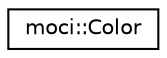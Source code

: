 digraph "Graphical Class Hierarchy"
{
 // INTERACTIVE_SVG=YES
  edge [fontname="Helvetica",fontsize="10",labelfontname="Helvetica",labelfontsize="10"];
  node [fontname="Helvetica",fontsize="10",shape=record];
  rankdir="LR";
  Node0 [label="moci::Color",height=0.2,width=0.4,color="black", fillcolor="white", style="filled",URL="$classmoci_1_1Color.html"];
}
